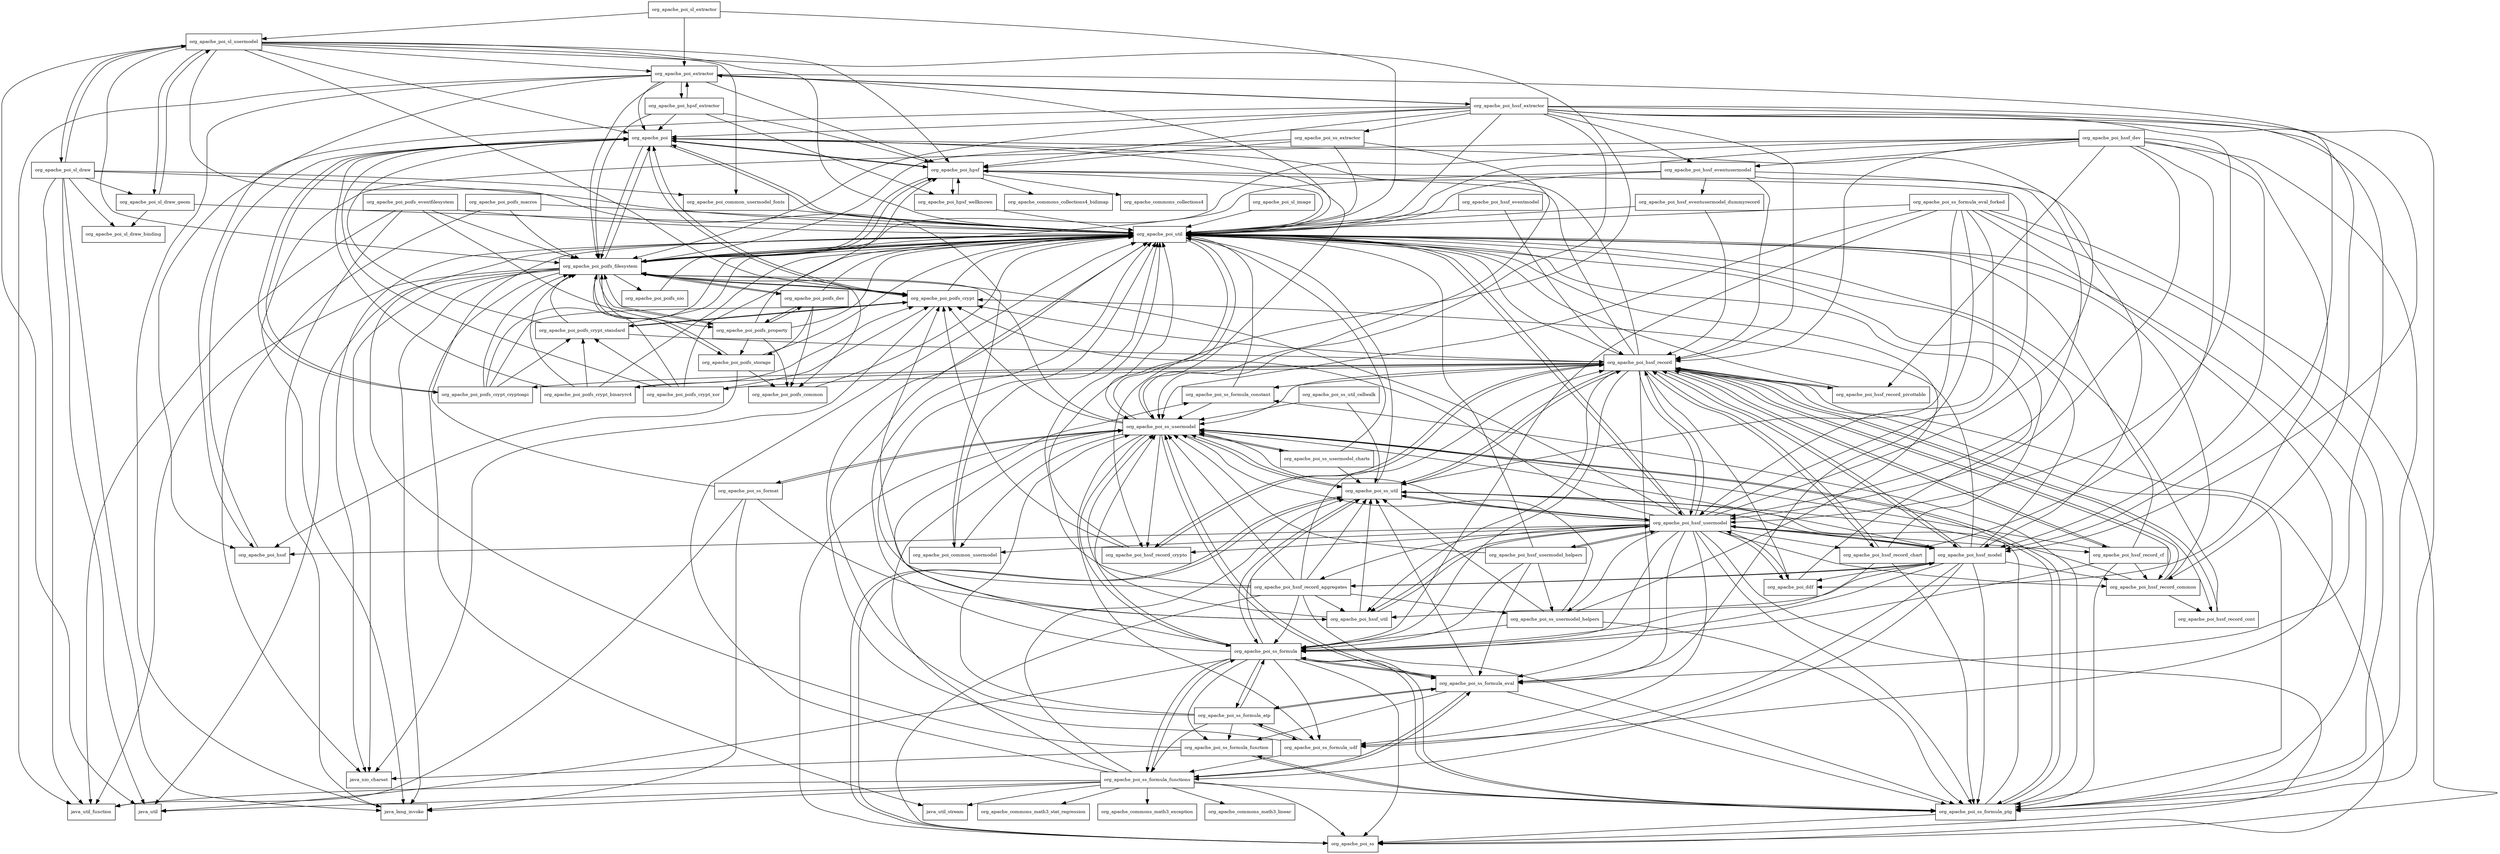 digraph poi_4_0_1_package_dependencies {
  node [shape = box, fontsize=10.0];
  org_apache_poi -> org_apache_poi_hpsf;
  org_apache_poi -> org_apache_poi_poifs_crypt;
  org_apache_poi -> org_apache_poi_poifs_crypt_cryptoapi;
  org_apache_poi -> org_apache_poi_poifs_filesystem;
  org_apache_poi -> org_apache_poi_util;
  org_apache_poi_common_usermodel -> org_apache_poi_util;
  org_apache_poi_common_usermodel_fonts -> org_apache_poi_util;
  org_apache_poi_ddf -> org_apache_poi_hssf_usermodel;
  org_apache_poi_ddf -> org_apache_poi_util;
  org_apache_poi_extractor -> java_lang_invoke;
  org_apache_poi_extractor -> java_util_function;
  org_apache_poi_extractor -> org_apache_poi;
  org_apache_poi_extractor -> org_apache_poi_hpsf;
  org_apache_poi_extractor -> org_apache_poi_hpsf_extractor;
  org_apache_poi_extractor -> org_apache_poi_hssf;
  org_apache_poi_extractor -> org_apache_poi_hssf_extractor;
  org_apache_poi_extractor -> org_apache_poi_hssf_model;
  org_apache_poi_extractor -> org_apache_poi_poifs_filesystem;
  org_apache_poi_extractor -> org_apache_poi_util;
  org_apache_poi_hpsf -> org_apache_commons_collections4;
  org_apache_poi_hpsf -> org_apache_commons_collections4_bidimap;
  org_apache_poi_hpsf -> org_apache_poi;
  org_apache_poi_hpsf -> org_apache_poi_hpsf_wellknown;
  org_apache_poi_hpsf -> org_apache_poi_poifs_filesystem;
  org_apache_poi_hpsf -> org_apache_poi_util;
  org_apache_poi_hpsf_extractor -> org_apache_poi;
  org_apache_poi_hpsf_extractor -> org_apache_poi_extractor;
  org_apache_poi_hpsf_extractor -> org_apache_poi_hpsf;
  org_apache_poi_hpsf_extractor -> org_apache_poi_hpsf_wellknown;
  org_apache_poi_hpsf_extractor -> org_apache_poi_poifs_filesystem;
  org_apache_poi_hpsf_wellknown -> org_apache_poi_hpsf;
  org_apache_poi_hpsf_wellknown -> org_apache_poi_util;
  org_apache_poi_hssf -> org_apache_poi;
  org_apache_poi_hssf_dev -> java_lang_invoke;
  org_apache_poi_hssf_dev -> org_apache_poi_ddf;
  org_apache_poi_hssf_dev -> org_apache_poi_hssf_eventusermodel;
  org_apache_poi_hssf_dev -> org_apache_poi_hssf_model;
  org_apache_poi_hssf_dev -> org_apache_poi_hssf_record;
  org_apache_poi_hssf_dev -> org_apache_poi_hssf_record_chart;
  org_apache_poi_hssf_dev -> org_apache_poi_hssf_record_pivottable;
  org_apache_poi_hssf_dev -> org_apache_poi_hssf_usermodel;
  org_apache_poi_hssf_dev -> org_apache_poi_poifs_filesystem;
  org_apache_poi_hssf_dev -> org_apache_poi_ss_formula_ptg;
  org_apache_poi_hssf_dev -> org_apache_poi_util;
  org_apache_poi_hssf_eventmodel -> org_apache_poi_hssf_record;
  org_apache_poi_hssf_eventmodel -> org_apache_poi_util;
  org_apache_poi_hssf_eventusermodel -> org_apache_poi_hssf_eventusermodel_dummyrecord;
  org_apache_poi_hssf_eventusermodel -> org_apache_poi_hssf_model;
  org_apache_poi_hssf_eventusermodel -> org_apache_poi_hssf_record;
  org_apache_poi_hssf_eventusermodel -> org_apache_poi_hssf_usermodel;
  org_apache_poi_hssf_eventusermodel -> org_apache_poi_poifs_filesystem;
  org_apache_poi_hssf_eventusermodel -> org_apache_poi_util;
  org_apache_poi_hssf_eventusermodel_dummyrecord -> org_apache_poi_hssf_record;
  org_apache_poi_hssf_eventusermodel_dummyrecord -> org_apache_poi_util;
  org_apache_poi_hssf_extractor -> org_apache_poi;
  org_apache_poi_hssf_extractor -> org_apache_poi_extractor;
  org_apache_poi_hssf_extractor -> org_apache_poi_hpsf;
  org_apache_poi_hssf_extractor -> org_apache_poi_hssf;
  org_apache_poi_hssf_extractor -> org_apache_poi_hssf_eventusermodel;
  org_apache_poi_hssf_extractor -> org_apache_poi_hssf_model;
  org_apache_poi_hssf_extractor -> org_apache_poi_hssf_record;
  org_apache_poi_hssf_extractor -> org_apache_poi_hssf_record_common;
  org_apache_poi_hssf_extractor -> org_apache_poi_hssf_usermodel;
  org_apache_poi_hssf_extractor -> org_apache_poi_poifs_filesystem;
  org_apache_poi_hssf_extractor -> org_apache_poi_ss_extractor;
  org_apache_poi_hssf_extractor -> org_apache_poi_ss_formula_eval;
  org_apache_poi_hssf_extractor -> org_apache_poi_ss_formula_ptg;
  org_apache_poi_hssf_extractor -> org_apache_poi_ss_usermodel;
  org_apache_poi_hssf_extractor -> org_apache_poi_util;
  org_apache_poi_hssf_model -> org_apache_poi_ddf;
  org_apache_poi_hssf_model -> org_apache_poi_hssf_record;
  org_apache_poi_hssf_model -> org_apache_poi_hssf_record_aggregates;
  org_apache_poi_hssf_model -> org_apache_poi_hssf_record_common;
  org_apache_poi_hssf_model -> org_apache_poi_hssf_usermodel;
  org_apache_poi_hssf_model -> org_apache_poi_hssf_util;
  org_apache_poi_hssf_model -> org_apache_poi_poifs_crypt;
  org_apache_poi_hssf_model -> org_apache_poi_ss_formula;
  org_apache_poi_hssf_model -> org_apache_poi_ss_formula_functions;
  org_apache_poi_hssf_model -> org_apache_poi_ss_formula_ptg;
  org_apache_poi_hssf_model -> org_apache_poi_ss_formula_udf;
  org_apache_poi_hssf_model -> org_apache_poi_ss_usermodel;
  org_apache_poi_hssf_model -> org_apache_poi_ss_util;
  org_apache_poi_hssf_model -> org_apache_poi_util;
  org_apache_poi_hssf_record -> org_apache_poi;
  org_apache_poi_hssf_record -> org_apache_poi_ddf;
  org_apache_poi_hssf_record -> org_apache_poi_hpsf;
  org_apache_poi_hssf_record -> org_apache_poi_hssf_model;
  org_apache_poi_hssf_record -> org_apache_poi_hssf_record_cf;
  org_apache_poi_hssf_record -> org_apache_poi_hssf_record_chart;
  org_apache_poi_hssf_record -> org_apache_poi_hssf_record_common;
  org_apache_poi_hssf_record -> org_apache_poi_hssf_record_cont;
  org_apache_poi_hssf_record -> org_apache_poi_hssf_record_crypto;
  org_apache_poi_hssf_record -> org_apache_poi_hssf_record_pivottable;
  org_apache_poi_hssf_record -> org_apache_poi_hssf_usermodel;
  org_apache_poi_hssf_record -> org_apache_poi_hssf_util;
  org_apache_poi_hssf_record -> org_apache_poi_poifs_crypt;
  org_apache_poi_hssf_record -> org_apache_poi_poifs_crypt_binaryrc4;
  org_apache_poi_hssf_record -> org_apache_poi_poifs_crypt_cryptoapi;
  org_apache_poi_hssf_record -> org_apache_poi_poifs_crypt_xor;
  org_apache_poi_hssf_record -> org_apache_poi_ss;
  org_apache_poi_hssf_record -> org_apache_poi_ss_formula;
  org_apache_poi_hssf_record -> org_apache_poi_ss_formula_constant;
  org_apache_poi_hssf_record -> org_apache_poi_ss_formula_eval;
  org_apache_poi_hssf_record -> org_apache_poi_ss_formula_ptg;
  org_apache_poi_hssf_record -> org_apache_poi_ss_usermodel;
  org_apache_poi_hssf_record -> org_apache_poi_ss_util;
  org_apache_poi_hssf_record -> org_apache_poi_util;
  org_apache_poi_hssf_record_aggregates -> org_apache_poi_hssf_model;
  org_apache_poi_hssf_record_aggregates -> org_apache_poi_hssf_record;
  org_apache_poi_hssf_record_aggregates -> org_apache_poi_hssf_util;
  org_apache_poi_hssf_record_aggregates -> org_apache_poi_poifs_crypt;
  org_apache_poi_hssf_record_aggregates -> org_apache_poi_ss;
  org_apache_poi_hssf_record_aggregates -> org_apache_poi_ss_formula;
  org_apache_poi_hssf_record_aggregates -> org_apache_poi_ss_formula_ptg;
  org_apache_poi_hssf_record_aggregates -> org_apache_poi_ss_usermodel;
  org_apache_poi_hssf_record_aggregates -> org_apache_poi_ss_usermodel_helpers;
  org_apache_poi_hssf_record_aggregates -> org_apache_poi_ss_util;
  org_apache_poi_hssf_record_aggregates -> org_apache_poi_util;
  org_apache_poi_hssf_record_cf -> org_apache_poi_hssf_record;
  org_apache_poi_hssf_record_cf -> org_apache_poi_hssf_record_common;
  org_apache_poi_hssf_record_cf -> org_apache_poi_ss_formula;
  org_apache_poi_hssf_record_cf -> org_apache_poi_ss_formula_ptg;
  org_apache_poi_hssf_record_cf -> org_apache_poi_ss_usermodel;
  org_apache_poi_hssf_record_cf -> org_apache_poi_util;
  org_apache_poi_hssf_record_chart -> org_apache_poi_hssf_record;
  org_apache_poi_hssf_record_chart -> org_apache_poi_ss_formula;
  org_apache_poi_hssf_record_chart -> org_apache_poi_ss_formula_ptg;
  org_apache_poi_hssf_record_chart -> org_apache_poi_util;
  org_apache_poi_hssf_record_common -> org_apache_poi_hssf_record;
  org_apache_poi_hssf_record_common -> org_apache_poi_hssf_record_cont;
  org_apache_poi_hssf_record_common -> org_apache_poi_ss_util;
  org_apache_poi_hssf_record_common -> org_apache_poi_util;
  org_apache_poi_hssf_record_cont -> org_apache_poi_hssf_record;
  org_apache_poi_hssf_record_cont -> org_apache_poi_util;
  org_apache_poi_hssf_record_crypto -> org_apache_poi_hssf_record;
  org_apache_poi_hssf_record_crypto -> org_apache_poi_poifs_crypt;
  org_apache_poi_hssf_record_crypto -> org_apache_poi_util;
  org_apache_poi_hssf_record_pivottable -> org_apache_poi_hssf_record;
  org_apache_poi_hssf_record_pivottable -> org_apache_poi_util;
  org_apache_poi_hssf_usermodel -> org_apache_poi;
  org_apache_poi_hssf_usermodel -> org_apache_poi_common_usermodel;
  org_apache_poi_hssf_usermodel -> org_apache_poi_ddf;
  org_apache_poi_hssf_usermodel -> org_apache_poi_hpsf;
  org_apache_poi_hssf_usermodel -> org_apache_poi_hssf;
  org_apache_poi_hssf_usermodel -> org_apache_poi_hssf_model;
  org_apache_poi_hssf_usermodel -> org_apache_poi_hssf_record;
  org_apache_poi_hssf_usermodel -> org_apache_poi_hssf_record_aggregates;
  org_apache_poi_hssf_usermodel -> org_apache_poi_hssf_record_cf;
  org_apache_poi_hssf_usermodel -> org_apache_poi_hssf_record_chart;
  org_apache_poi_hssf_usermodel -> org_apache_poi_hssf_record_common;
  org_apache_poi_hssf_usermodel -> org_apache_poi_hssf_record_crypto;
  org_apache_poi_hssf_usermodel -> org_apache_poi_hssf_usermodel_helpers;
  org_apache_poi_hssf_usermodel -> org_apache_poi_hssf_util;
  org_apache_poi_hssf_usermodel -> org_apache_poi_poifs_crypt;
  org_apache_poi_hssf_usermodel -> org_apache_poi_poifs_filesystem;
  org_apache_poi_hssf_usermodel -> org_apache_poi_ss;
  org_apache_poi_hssf_usermodel -> org_apache_poi_ss_formula;
  org_apache_poi_hssf_usermodel -> org_apache_poi_ss_formula_eval;
  org_apache_poi_hssf_usermodel -> org_apache_poi_ss_formula_ptg;
  org_apache_poi_hssf_usermodel -> org_apache_poi_ss_formula_udf;
  org_apache_poi_hssf_usermodel -> org_apache_poi_ss_usermodel;
  org_apache_poi_hssf_usermodel -> org_apache_poi_ss_usermodel_helpers;
  org_apache_poi_hssf_usermodel -> org_apache_poi_ss_util;
  org_apache_poi_hssf_usermodel -> org_apache_poi_util;
  org_apache_poi_hssf_usermodel_helpers -> org_apache_poi_hssf_usermodel;
  org_apache_poi_hssf_usermodel_helpers -> org_apache_poi_ss_formula;
  org_apache_poi_hssf_usermodel_helpers -> org_apache_poi_ss_formula_eval;
  org_apache_poi_hssf_usermodel_helpers -> org_apache_poi_ss_usermodel;
  org_apache_poi_hssf_usermodel_helpers -> org_apache_poi_ss_usermodel_helpers;
  org_apache_poi_hssf_usermodel_helpers -> org_apache_poi_util;
  org_apache_poi_hssf_util -> org_apache_poi_hssf_usermodel;
  org_apache_poi_hssf_util -> org_apache_poi_ss_usermodel;
  org_apache_poi_hssf_util -> org_apache_poi_ss_util;
  org_apache_poi_hssf_util -> org_apache_poi_util;
  org_apache_poi_poifs_common -> org_apache_poi_util;
  org_apache_poi_poifs_crypt -> java_nio_charset;
  org_apache_poi_poifs_crypt -> org_apache_poi;
  org_apache_poi_poifs_crypt -> org_apache_poi_poifs_crypt_standard;
  org_apache_poi_poifs_crypt -> org_apache_poi_poifs_filesystem;
  org_apache_poi_poifs_crypt -> org_apache_poi_util;
  org_apache_poi_poifs_crypt_binaryrc4 -> org_apache_poi;
  org_apache_poi_poifs_crypt_binaryrc4 -> org_apache_poi_poifs_crypt;
  org_apache_poi_poifs_crypt_binaryrc4 -> org_apache_poi_poifs_crypt_standard;
  org_apache_poi_poifs_crypt_binaryrc4 -> org_apache_poi_poifs_filesystem;
  org_apache_poi_poifs_crypt_binaryrc4 -> org_apache_poi_util;
  org_apache_poi_poifs_crypt_cryptoapi -> org_apache_poi;
  org_apache_poi_poifs_crypt_cryptoapi -> org_apache_poi_poifs_crypt;
  org_apache_poi_poifs_crypt_cryptoapi -> org_apache_poi_poifs_crypt_standard;
  org_apache_poi_poifs_crypt_cryptoapi -> org_apache_poi_poifs_filesystem;
  org_apache_poi_poifs_crypt_cryptoapi -> org_apache_poi_util;
  org_apache_poi_poifs_crypt_standard -> org_apache_poi;
  org_apache_poi_poifs_crypt_standard -> org_apache_poi_hssf_record;
  org_apache_poi_poifs_crypt_standard -> org_apache_poi_poifs_crypt;
  org_apache_poi_poifs_crypt_standard -> org_apache_poi_poifs_filesystem;
  org_apache_poi_poifs_crypt_standard -> org_apache_poi_util;
  org_apache_poi_poifs_crypt_xor -> org_apache_poi;
  org_apache_poi_poifs_crypt_xor -> org_apache_poi_poifs_crypt;
  org_apache_poi_poifs_crypt_xor -> org_apache_poi_poifs_crypt_standard;
  org_apache_poi_poifs_crypt_xor -> org_apache_poi_poifs_filesystem;
  org_apache_poi_poifs_crypt_xor -> org_apache_poi_util;
  org_apache_poi_poifs_dev -> org_apache_poi_poifs_common;
  org_apache_poi_poifs_dev -> org_apache_poi_poifs_filesystem;
  org_apache_poi_poifs_dev -> org_apache_poi_poifs_property;
  org_apache_poi_poifs_dev -> org_apache_poi_poifs_storage;
  org_apache_poi_poifs_dev -> org_apache_poi_util;
  org_apache_poi_poifs_eventfilesystem -> java_lang_invoke;
  org_apache_poi_poifs_eventfilesystem -> java_util_function;
  org_apache_poi_poifs_eventfilesystem -> org_apache_poi_poifs_filesystem;
  org_apache_poi_poifs_eventfilesystem -> org_apache_poi_poifs_property;
  org_apache_poi_poifs_eventfilesystem -> org_apache_poi_util;
  org_apache_poi_poifs_filesystem -> java_lang_invoke;
  org_apache_poi_poifs_filesystem -> java_nio_charset;
  org_apache_poi_poifs_filesystem -> java_util;
  org_apache_poi_poifs_filesystem -> java_util_function;
  org_apache_poi_poifs_filesystem -> java_util_stream;
  org_apache_poi_poifs_filesystem -> org_apache_poi;
  org_apache_poi_poifs_filesystem -> org_apache_poi_hpsf;
  org_apache_poi_poifs_filesystem -> org_apache_poi_poifs_common;
  org_apache_poi_poifs_filesystem -> org_apache_poi_poifs_crypt;
  org_apache_poi_poifs_filesystem -> org_apache_poi_poifs_dev;
  org_apache_poi_poifs_filesystem -> org_apache_poi_poifs_nio;
  org_apache_poi_poifs_filesystem -> org_apache_poi_poifs_property;
  org_apache_poi_poifs_filesystem -> org_apache_poi_poifs_storage;
  org_apache_poi_poifs_filesystem -> org_apache_poi_util;
  org_apache_poi_poifs_macros -> java_nio_charset;
  org_apache_poi_poifs_macros -> org_apache_poi_poifs_filesystem;
  org_apache_poi_poifs_macros -> org_apache_poi_util;
  org_apache_poi_poifs_nio -> org_apache_poi_util;
  org_apache_poi_poifs_property -> org_apache_poi_hpsf;
  org_apache_poi_poifs_property -> org_apache_poi_poifs_common;
  org_apache_poi_poifs_property -> org_apache_poi_poifs_dev;
  org_apache_poi_poifs_property -> org_apache_poi_poifs_filesystem;
  org_apache_poi_poifs_property -> org_apache_poi_poifs_storage;
  org_apache_poi_poifs_property -> org_apache_poi_util;
  org_apache_poi_poifs_storage -> org_apache_poi_hssf;
  org_apache_poi_poifs_storage -> org_apache_poi_poifs_common;
  org_apache_poi_poifs_storage -> org_apache_poi_poifs_filesystem;
  org_apache_poi_poifs_storage -> org_apache_poi_util;
  org_apache_poi_sl_draw -> java_lang_invoke;
  org_apache_poi_sl_draw -> java_util;
  org_apache_poi_sl_draw -> java_util_function;
  org_apache_poi_sl_draw -> org_apache_poi_common_usermodel_fonts;
  org_apache_poi_sl_draw -> org_apache_poi_sl_draw_binding;
  org_apache_poi_sl_draw -> org_apache_poi_sl_draw_geom;
  org_apache_poi_sl_draw -> org_apache_poi_sl_usermodel;
  org_apache_poi_sl_draw -> org_apache_poi_util;
  org_apache_poi_sl_draw_geom -> org_apache_poi_sl_draw_binding;
  org_apache_poi_sl_draw_geom -> org_apache_poi_sl_usermodel;
  org_apache_poi_sl_draw_geom -> org_apache_poi_util;
  org_apache_poi_sl_extractor -> org_apache_poi_extractor;
  org_apache_poi_sl_extractor -> org_apache_poi_sl_usermodel;
  org_apache_poi_sl_extractor -> org_apache_poi_util;
  org_apache_poi_sl_image -> org_apache_poi_util;
  org_apache_poi_sl_usermodel -> java_util;
  org_apache_poi_sl_usermodel -> org_apache_poi;
  org_apache_poi_sl_usermodel -> org_apache_poi_common_usermodel;
  org_apache_poi_sl_usermodel -> org_apache_poi_common_usermodel_fonts;
  org_apache_poi_sl_usermodel -> org_apache_poi_extractor;
  org_apache_poi_sl_usermodel -> org_apache_poi_hpsf;
  org_apache_poi_sl_usermodel -> org_apache_poi_hssf_record_crypto;
  org_apache_poi_sl_usermodel -> org_apache_poi_poifs_crypt;
  org_apache_poi_sl_usermodel -> org_apache_poi_poifs_filesystem;
  org_apache_poi_sl_usermodel -> org_apache_poi_sl_draw;
  org_apache_poi_sl_usermodel -> org_apache_poi_sl_draw_geom;
  org_apache_poi_sl_usermodel -> org_apache_poi_util;
  org_apache_poi_ss -> org_apache_poi_ss_util;
  org_apache_poi_ss_extractor -> org_apache_poi_hpsf;
  org_apache_poi_ss_extractor -> org_apache_poi_poifs_filesystem;
  org_apache_poi_ss_extractor -> org_apache_poi_ss_usermodel;
  org_apache_poi_ss_extractor -> org_apache_poi_util;
  org_apache_poi_ss_format -> java_lang_invoke;
  org_apache_poi_ss_format -> java_util_function;
  org_apache_poi_ss_format -> org_apache_poi_hssf_util;
  org_apache_poi_ss_format -> org_apache_poi_ss_usermodel;
  org_apache_poi_ss_format -> org_apache_poi_util;
  org_apache_poi_ss_formula -> java_util;
  org_apache_poi_ss_formula -> org_apache_poi_ss;
  org_apache_poi_ss_formula -> org_apache_poi_ss_formula_atp;
  org_apache_poi_ss_formula -> org_apache_poi_ss_formula_constant;
  org_apache_poi_ss_formula -> org_apache_poi_ss_formula_eval;
  org_apache_poi_ss_formula -> org_apache_poi_ss_formula_function;
  org_apache_poi_ss_formula -> org_apache_poi_ss_formula_functions;
  org_apache_poi_ss_formula -> org_apache_poi_ss_formula_ptg;
  org_apache_poi_ss_formula -> org_apache_poi_ss_formula_udf;
  org_apache_poi_ss_formula -> org_apache_poi_ss_usermodel;
  org_apache_poi_ss_formula -> org_apache_poi_ss_util;
  org_apache_poi_ss_formula -> org_apache_poi_util;
  org_apache_poi_ss_formula_atp -> org_apache_poi_ss_formula;
  org_apache_poi_ss_formula_atp -> org_apache_poi_ss_formula_eval;
  org_apache_poi_ss_formula_atp -> org_apache_poi_ss_formula_function;
  org_apache_poi_ss_formula_atp -> org_apache_poi_ss_formula_functions;
  org_apache_poi_ss_formula_atp -> org_apache_poi_ss_formula_udf;
  org_apache_poi_ss_formula_atp -> org_apache_poi_ss_usermodel;
  org_apache_poi_ss_formula_atp -> org_apache_poi_util;
  org_apache_poi_ss_formula_constant -> org_apache_poi_ss_usermodel;
  org_apache_poi_ss_formula_constant -> org_apache_poi_util;
  org_apache_poi_ss_formula_eval -> org_apache_poi_ss_formula;
  org_apache_poi_ss_formula_eval -> org_apache_poi_ss_formula_atp;
  org_apache_poi_ss_formula_eval -> org_apache_poi_ss_formula_function;
  org_apache_poi_ss_formula_eval -> org_apache_poi_ss_formula_functions;
  org_apache_poi_ss_formula_eval -> org_apache_poi_ss_formula_ptg;
  org_apache_poi_ss_formula_eval -> org_apache_poi_ss_usermodel;
  org_apache_poi_ss_formula_eval -> org_apache_poi_ss_util;
  org_apache_poi_ss_formula_eval_forked -> org_apache_poi_hssf_usermodel;
  org_apache_poi_ss_formula_eval_forked -> org_apache_poi_ss;
  org_apache_poi_ss_formula_eval_forked -> org_apache_poi_ss_formula;
  org_apache_poi_ss_formula_eval_forked -> org_apache_poi_ss_formula_eval;
  org_apache_poi_ss_formula_eval_forked -> org_apache_poi_ss_formula_ptg;
  org_apache_poi_ss_formula_eval_forked -> org_apache_poi_ss_formula_udf;
  org_apache_poi_ss_formula_eval_forked -> org_apache_poi_ss_usermodel;
  org_apache_poi_ss_formula_eval_forked -> org_apache_poi_ss_util;
  org_apache_poi_ss_formula_eval_forked -> org_apache_poi_util;
  org_apache_poi_ss_formula_function -> java_nio_charset;
  org_apache_poi_ss_formula_function -> org_apache_poi_ss_formula_ptg;
  org_apache_poi_ss_formula_function -> org_apache_poi_util;
  org_apache_poi_ss_formula_functions -> java_lang_invoke;
  org_apache_poi_ss_formula_functions -> java_util;
  org_apache_poi_ss_formula_functions -> java_util_function;
  org_apache_poi_ss_formula_functions -> java_util_stream;
  org_apache_poi_ss_formula_functions -> org_apache_commons_math3_exception;
  org_apache_poi_ss_formula_functions -> org_apache_commons_math3_linear;
  org_apache_poi_ss_formula_functions -> org_apache_commons_math3_stat_regression;
  org_apache_poi_ss_formula_functions -> org_apache_poi_ss;
  org_apache_poi_ss_formula_functions -> org_apache_poi_ss_formula;
  org_apache_poi_ss_formula_functions -> org_apache_poi_ss_formula_eval;
  org_apache_poi_ss_formula_functions -> org_apache_poi_ss_formula_ptg;
  org_apache_poi_ss_formula_functions -> org_apache_poi_ss_usermodel;
  org_apache_poi_ss_formula_functions -> org_apache_poi_ss_util;
  org_apache_poi_ss_formula_functions -> org_apache_poi_util;
  org_apache_poi_ss_formula_ptg -> org_apache_poi_ss;
  org_apache_poi_ss_formula_ptg -> org_apache_poi_ss_formula;
  org_apache_poi_ss_formula_ptg -> org_apache_poi_ss_formula_constant;
  org_apache_poi_ss_formula_ptg -> org_apache_poi_ss_formula_function;
  org_apache_poi_ss_formula_ptg -> org_apache_poi_ss_usermodel;
  org_apache_poi_ss_formula_ptg -> org_apache_poi_ss_util;
  org_apache_poi_ss_formula_ptg -> org_apache_poi_util;
  org_apache_poi_ss_formula_udf -> org_apache_poi_ss_formula_atp;
  org_apache_poi_ss_formula_udf -> org_apache_poi_ss_formula_functions;
  org_apache_poi_ss_formula_udf -> org_apache_poi_util;
  org_apache_poi_ss_usermodel -> org_apache_poi;
  org_apache_poi_ss_usermodel -> org_apache_poi_common_usermodel;
  org_apache_poi_ss_usermodel -> org_apache_poi_hssf_record_crypto;
  org_apache_poi_ss_usermodel -> org_apache_poi_poifs_crypt;
  org_apache_poi_ss_usermodel -> org_apache_poi_poifs_filesystem;
  org_apache_poi_ss_usermodel -> org_apache_poi_ss;
  org_apache_poi_ss_usermodel -> org_apache_poi_ss_format;
  org_apache_poi_ss_usermodel -> org_apache_poi_ss_formula;
  org_apache_poi_ss_usermodel -> org_apache_poi_ss_formula_eval;
  org_apache_poi_ss_usermodel -> org_apache_poi_ss_formula_ptg;
  org_apache_poi_ss_usermodel -> org_apache_poi_ss_formula_udf;
  org_apache_poi_ss_usermodel -> org_apache_poi_ss_usermodel_charts;
  org_apache_poi_ss_usermodel -> org_apache_poi_ss_util;
  org_apache_poi_ss_usermodel -> org_apache_poi_util;
  org_apache_poi_ss_usermodel_charts -> org_apache_poi_ss_usermodel;
  org_apache_poi_ss_usermodel_charts -> org_apache_poi_ss_util;
  org_apache_poi_ss_usermodel_charts -> org_apache_poi_util;
  org_apache_poi_ss_usermodel_helpers -> org_apache_poi_ss_formula;
  org_apache_poi_ss_usermodel_helpers -> org_apache_poi_ss_formula_ptg;
  org_apache_poi_ss_usermodel_helpers -> org_apache_poi_ss_usermodel;
  org_apache_poi_ss_usermodel_helpers -> org_apache_poi_ss_util;
  org_apache_poi_ss_usermodel_helpers -> org_apache_poi_util;
  org_apache_poi_ss_util -> org_apache_poi_hssf_record;
  org_apache_poi_ss_util -> org_apache_poi_hssf_usermodel;
  org_apache_poi_ss_util -> org_apache_poi_ss;
  org_apache_poi_ss_util -> org_apache_poi_ss_formula;
  org_apache_poi_ss_util -> org_apache_poi_ss_usermodel;
  org_apache_poi_ss_util -> org_apache_poi_util;
  org_apache_poi_ss_util_cellwalk -> org_apache_poi_ss_usermodel;
  org_apache_poi_ss_util_cellwalk -> org_apache_poi_ss_util;
  org_apache_poi_util -> java_nio_charset;
  org_apache_poi_util -> org_apache_poi;
  org_apache_poi_util -> org_apache_poi_hssf_usermodel;
  org_apache_poi_util -> org_apache_poi_poifs_filesystem;
  org_apache_poi_util -> org_apache_poi_ss_usermodel;
}
